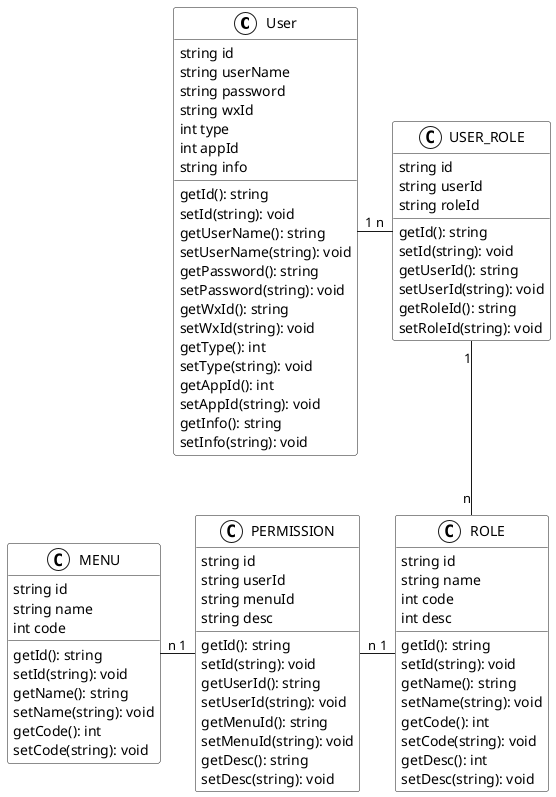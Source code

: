 @startuml
'https://plantuml.com/class-diagram

skinparam class {
BackgroundColor white
}

class User  << (C,white) >>{
  string id
    getId(): string
    setId(string): void
  string userName
      getUserName(): string
      setUserName(string): void
  string password
      getPassword(): string
      setPassword(string): void
  string wxId
      getWxId(): string
      setWxId(string): void
  int type
      getType(): int
      setType(string): void
  int appId
      getAppId(): int
      setAppId(string): void
  string info
      getInfo(): string
      setInfo(string): void


}

class USER_ROLE  << (C,white) >>{
  string id
      getId(): string
      setId(string): void
  string userId
      getUserId(): string
      setUserId(string): void
  string roleId
      getRoleId(): string
      setRoleId(string): void
}

class ROLE  << (C,white) >>{
  string id
      getId(): string
      setId(string): void
  string name
      getName(): string
      setName(string): void
  int code
      getCode(): int
      setCode(string): void
  int desc
      getDesc(): int
      setDesc(string): void
}
class PERMISSION  << (C,white) >>{
  string id
      getId(): string
      setId(string): void
  string userId
      getUserId(): string
      setUserId(string): void
  string menuId
      getMenuId(): string
      setMenuId(string): void
  string desc
      getDesc(): string
      setDesc(string): void
}
class MENU  << (C,white) >>{
  string id
      getId(): string
      setId(string): void
  string name
      getName(): string
      setName(string): void
  int code
      getCode(): int
      setCode(string): void
}

User "1"-"n" USER_ROLE
USER_ROLE "1"--"n" ROLE
ROLE "1"-l-"n" PERMISSION
PERMISSION "1"-l-"n" MENU

@enduml